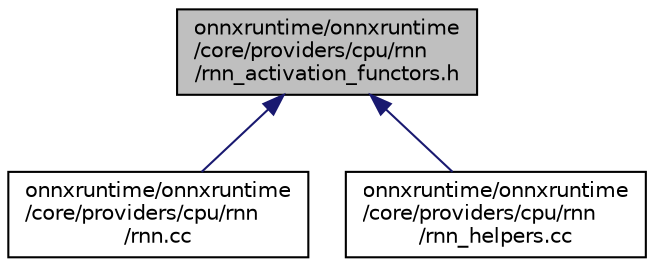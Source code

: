 digraph "onnxruntime/onnxruntime/core/providers/cpu/rnn/rnn_activation_functors.h"
{
  edge [fontname="Helvetica",fontsize="10",labelfontname="Helvetica",labelfontsize="10"];
  node [fontname="Helvetica",fontsize="10",shape=record];
  Node2 [label="onnxruntime/onnxruntime\l/core/providers/cpu/rnn\l/rnn_activation_functors.h",height=0.2,width=0.4,color="black", fillcolor="grey75", style="filled", fontcolor="black"];
  Node2 -> Node3 [dir="back",color="midnightblue",fontsize="10",style="solid",fontname="Helvetica"];
  Node3 [label="onnxruntime/onnxruntime\l/core/providers/cpu/rnn\l/rnn.cc",height=0.2,width=0.4,color="black", fillcolor="white", style="filled",URL="$cpu_2rnn_2rnn_8cc.html"];
  Node2 -> Node4 [dir="back",color="midnightblue",fontsize="10",style="solid",fontname="Helvetica"];
  Node4 [label="onnxruntime/onnxruntime\l/core/providers/cpu/rnn\l/rnn_helpers.cc",height=0.2,width=0.4,color="black", fillcolor="white", style="filled",URL="$rnn__helpers_8cc.html"];
}
